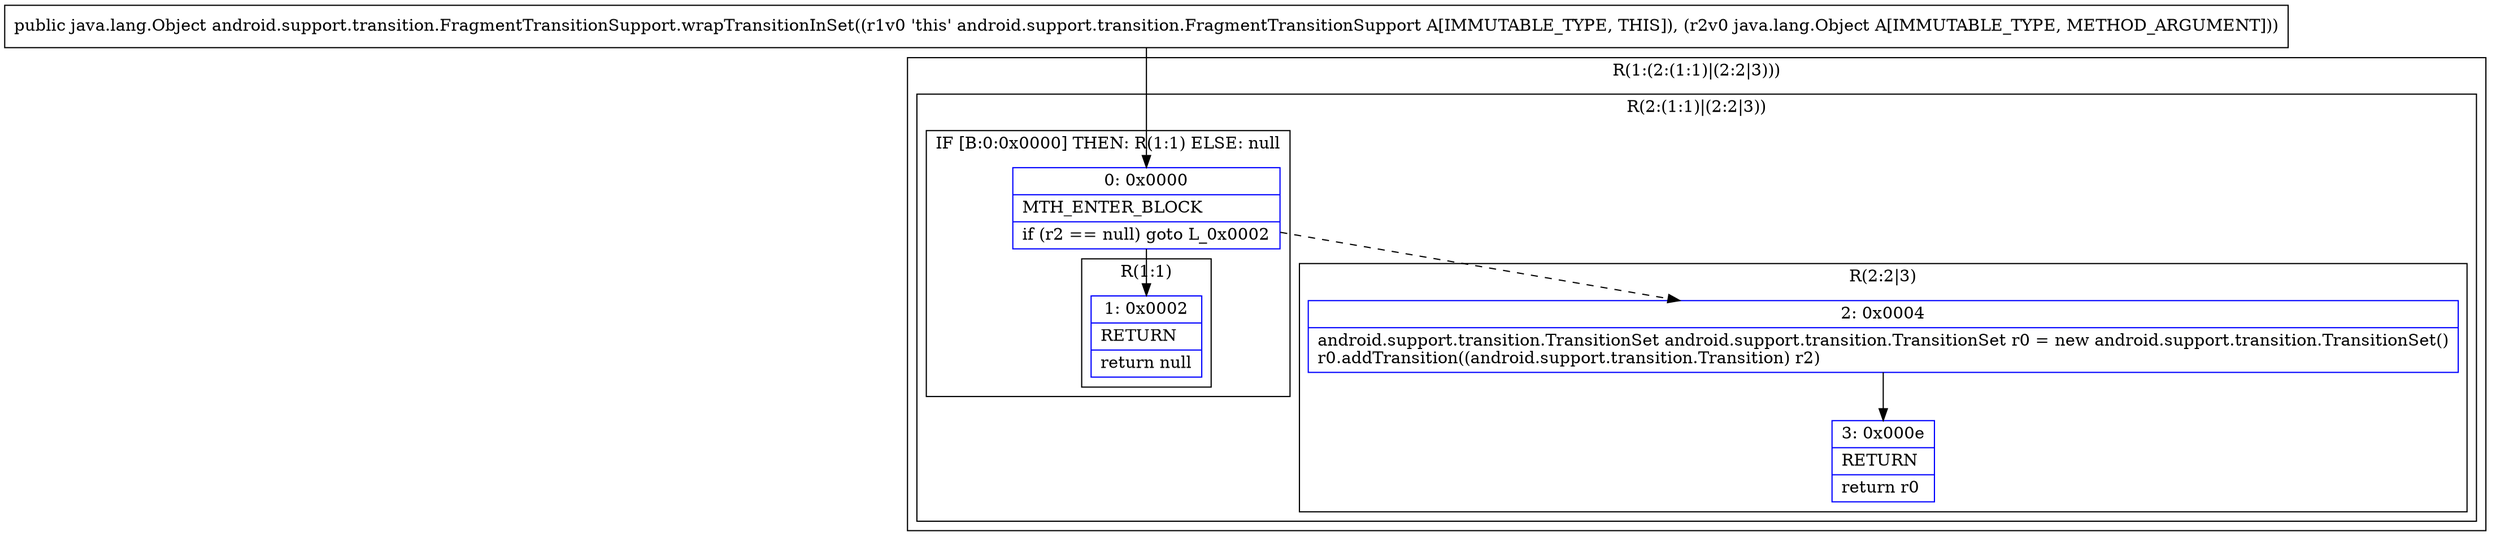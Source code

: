 digraph "CFG forandroid.support.transition.FragmentTransitionSupport.wrapTransitionInSet(Ljava\/lang\/Object;)Ljava\/lang\/Object;" {
subgraph cluster_Region_494014538 {
label = "R(1:(2:(1:1)|(2:2|3)))";
node [shape=record,color=blue];
subgraph cluster_Region_1417737950 {
label = "R(2:(1:1)|(2:2|3))";
node [shape=record,color=blue];
subgraph cluster_IfRegion_1974943284 {
label = "IF [B:0:0x0000] THEN: R(1:1) ELSE: null";
node [shape=record,color=blue];
Node_0 [shape=record,label="{0\:\ 0x0000|MTH_ENTER_BLOCK\l|if (r2 == null) goto L_0x0002\l}"];
subgraph cluster_Region_84725400 {
label = "R(1:1)";
node [shape=record,color=blue];
Node_1 [shape=record,label="{1\:\ 0x0002|RETURN\l|return null\l}"];
}
}
subgraph cluster_Region_1925781490 {
label = "R(2:2|3)";
node [shape=record,color=blue];
Node_2 [shape=record,label="{2\:\ 0x0004|android.support.transition.TransitionSet android.support.transition.TransitionSet r0 = new android.support.transition.TransitionSet()\lr0.addTransition((android.support.transition.Transition) r2)\l}"];
Node_3 [shape=record,label="{3\:\ 0x000e|RETURN\l|return r0\l}"];
}
}
}
MethodNode[shape=record,label="{public java.lang.Object android.support.transition.FragmentTransitionSupport.wrapTransitionInSet((r1v0 'this' android.support.transition.FragmentTransitionSupport A[IMMUTABLE_TYPE, THIS]), (r2v0 java.lang.Object A[IMMUTABLE_TYPE, METHOD_ARGUMENT])) }"];
MethodNode -> Node_0;
Node_0 -> Node_1;
Node_0 -> Node_2[style=dashed];
Node_2 -> Node_3;
}

